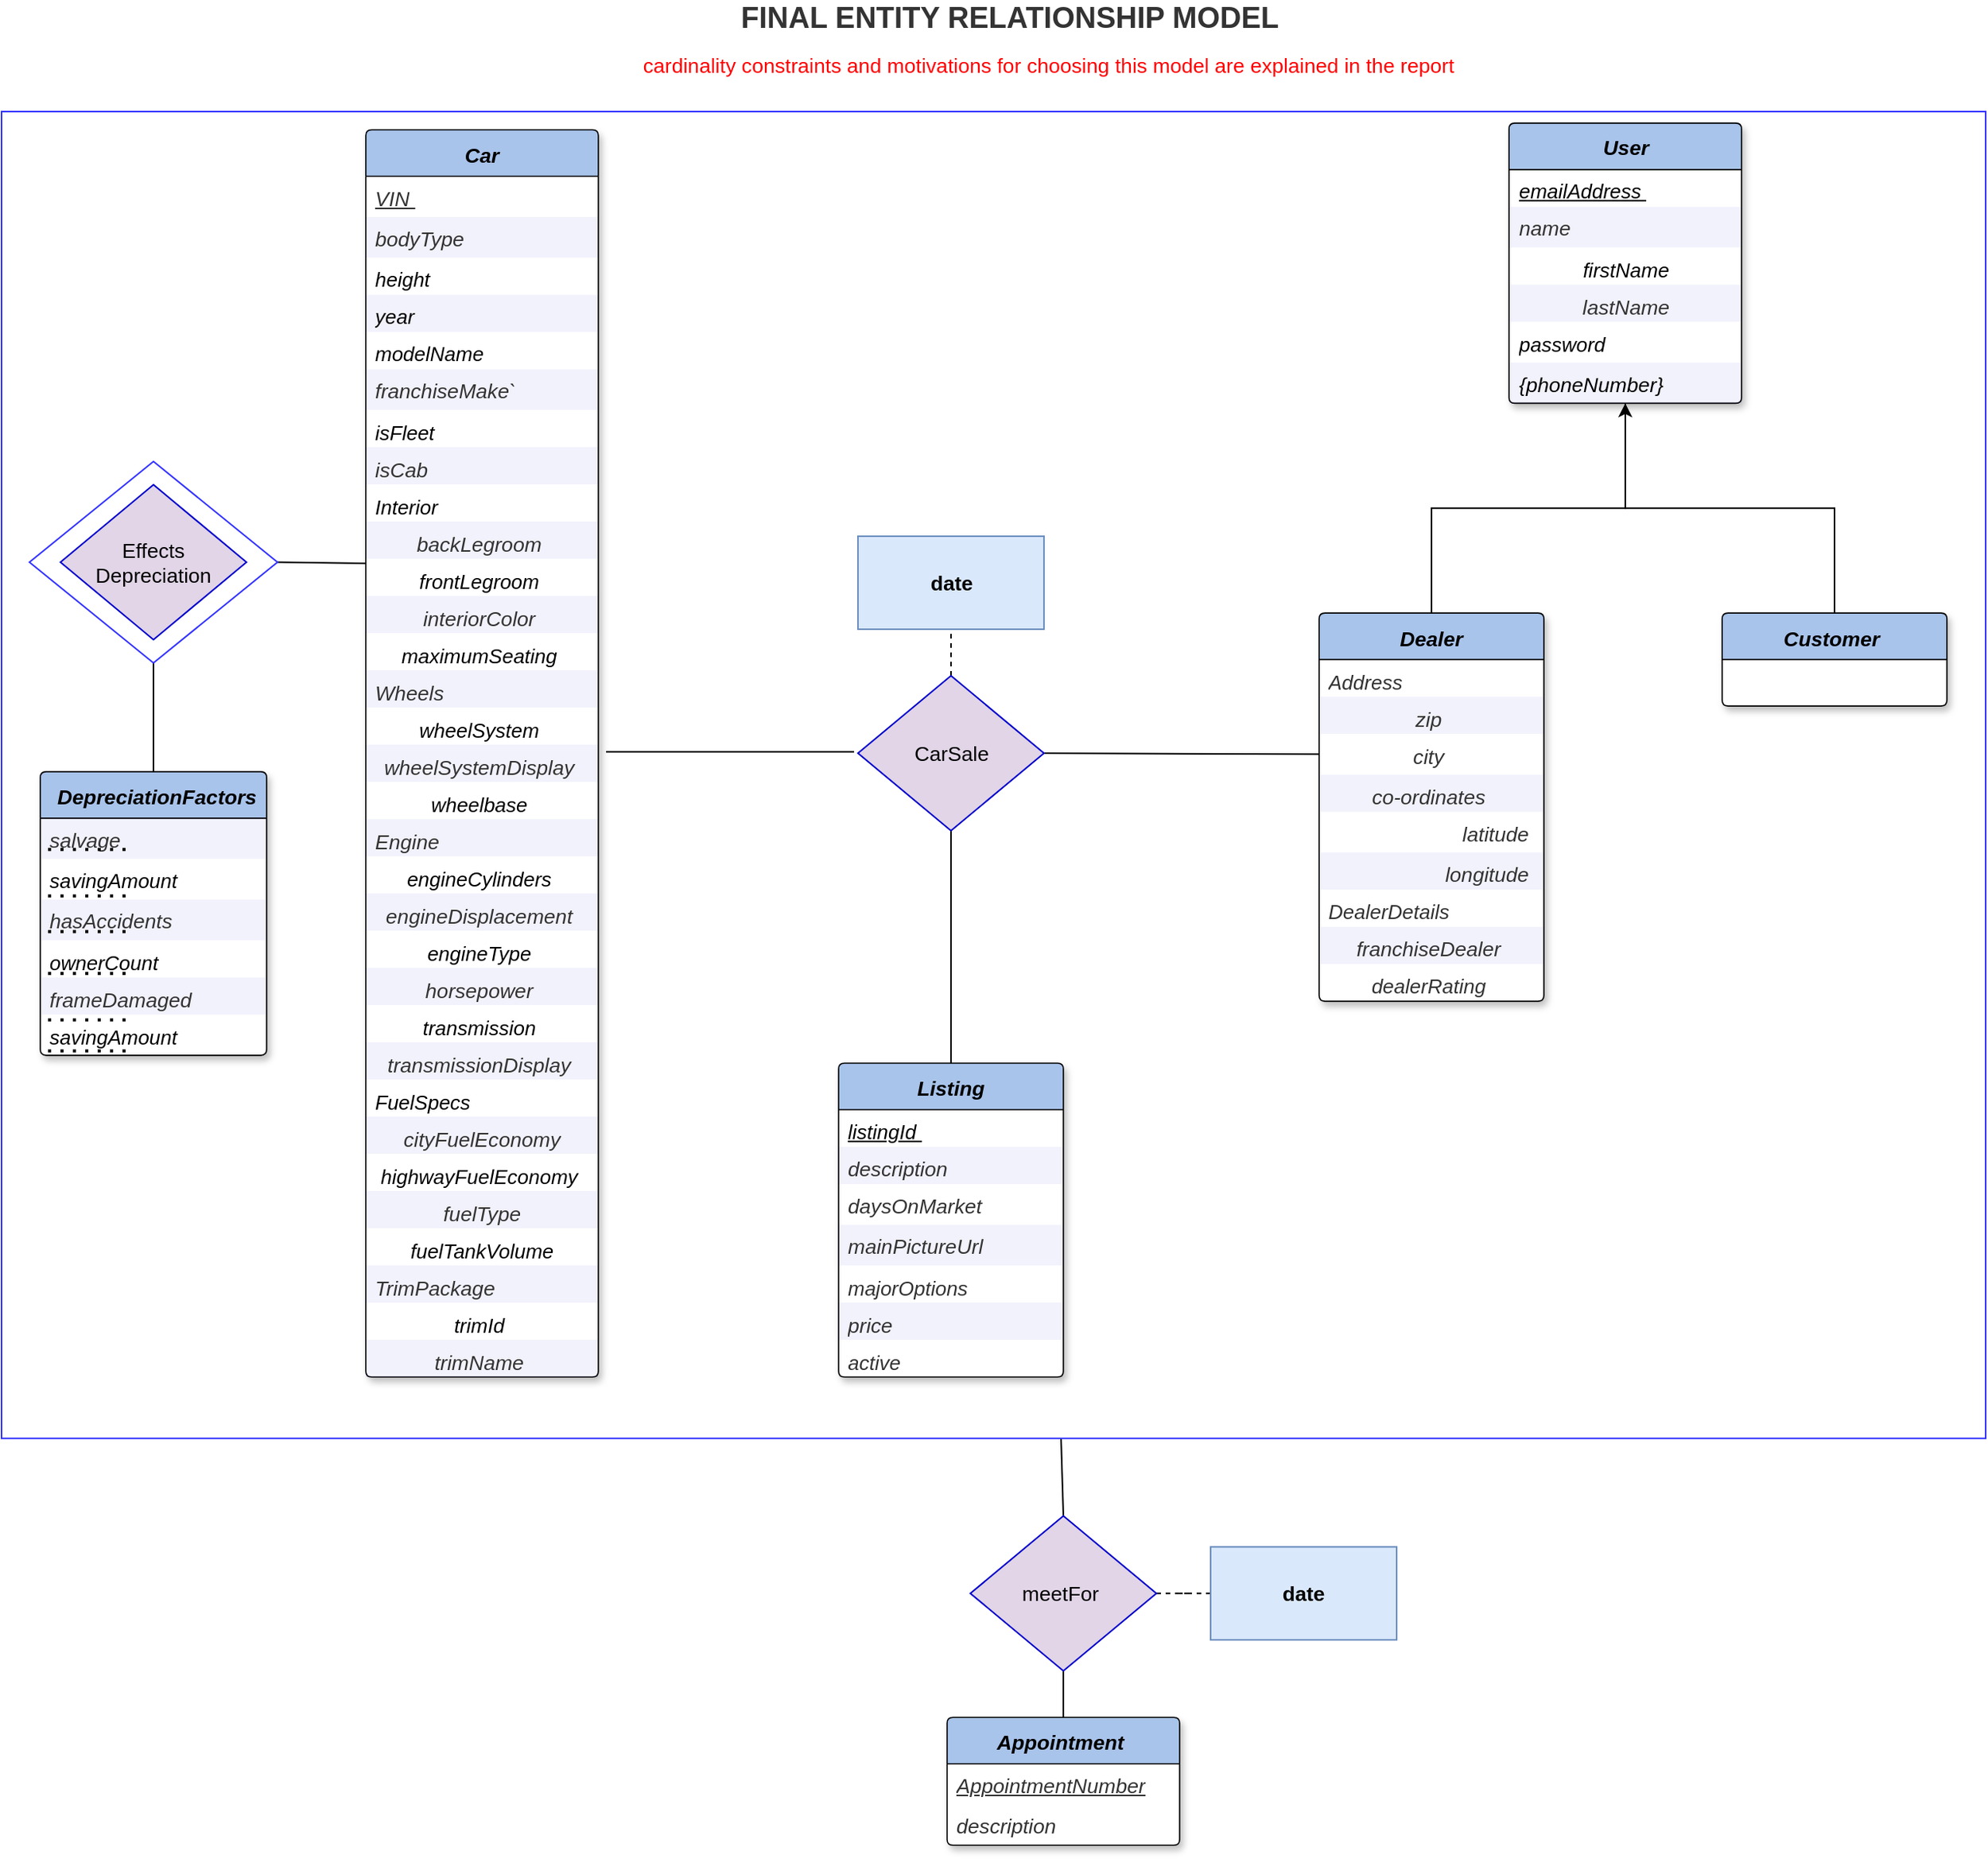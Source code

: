 <mxfile version="13.9.9" type="device"><diagram id="J18f07IW1SlPksoERAKm" name="Page-1"><mxGraphModel dx="1487" dy="696" grid="1" gridSize="10" guides="1" tooltips="1" connect="1" arrows="1" fold="1" page="1" pageScale="1" pageWidth="1100" pageHeight="850" background="none" math="0" shadow="0"><root><mxCell id="0"/><mxCell id="1" parent="0"/><mxCell id="ODhwr9QouAYAOO5UOwNa-1" value="&lt;b&gt;Car&lt;/b&gt;" style="html=1;overflow=block;blockSpacing=1;whiteSpace=wrap;swimlane;childLayout=stackLayout;horizontal=1;horizontalStack=0;resizeParent=1;resizeParentMax=0;resizeLast=0;collapsible=0;fontStyle=0;marginBottom=0;swimlaneFillColor=#ffffff;startSize=30;whiteSpace=wrap;fontSize=13.3;fontStyle=2;align=center;spacingLeft=8.4;spacingRight=8.4;spacingTop=2.4;whiteSpace=wrap;fontFamily=Helvetica;spacing=3.6;strokeOpacity=100;fillOpacity=100;rounded=1;absoluteArcSize=1;arcSize=7.5;strokeWidth=0.8;shadow=1;glass=0;fillColor=#A9C4EB;" parent="1" vertex="1"><mxGeometry x="585" y="251.75" width="150" height="804.75" as="geometry"/></mxCell><mxCell id="ODhwr9QouAYAOO5UOwNa-2" value="&lt;u&gt;VIN&amp;nbsp;&lt;/u&gt;" style="part=1;resizeHeight=0;strokeColor=none;align=left;verticalAlign=top;spacingLeft=4;spacingRight=4;overflow=hidden;rotatable=0;points=[[0,0.5],[1,0.5]];portConstraint=eastwest;html=1;whiteSpace=wrap;swimlaneFillColor=#ffffff;fontSize=13.3;fontColor=#333333;fontStyle=2;fillColor=none;strokeOpacity=100;fillOpacity=100;" parent="ODhwr9QouAYAOO5UOwNa-1" vertex="1"><mxGeometry y="30" width="150" height="26.25" as="geometry"/></mxCell><mxCell id="ODhwr9QouAYAOO5UOwNa-3" value="bodyType" style="part=1;resizeHeight=0;strokeColor=none;align=left;verticalAlign=top;spacingLeft=4;spacingRight=4;overflow=hidden;rotatable=0;points=[[0,0.5],[1,0.5]];portConstraint=eastwest;html=1;whiteSpace=wrap;swimlaneFillColor=#ffffff;fontSize=13.3;fontColor=#333333;fontStyle=2;opacity=5;fillColor=#0000CC;" parent="ODhwr9QouAYAOO5UOwNa-1" vertex="1"><mxGeometry y="56.25" width="150" height="26.25" as="geometry"/></mxCell><mxCell id="ODhwr9QouAYAOO5UOwNa-4" value="height&amp;nbsp;" style="part=1;resizeHeight=0;strokeColor=none;align=left;verticalAlign=top;spacingLeft=4;spacingRight=4;overflow=hidden;rotatable=0;points=[[0,0.5],[1,0.5]];portConstraint=eastwest;html=1;whiteSpace=wrap;swimlaneFillColor=#ffffff;fontSize=13;fontStyle=2;fillColor=none;strokeOpacity=100;fillOpacity=100;" parent="ODhwr9QouAYAOO5UOwNa-1" vertex="1"><mxGeometry y="82.5" width="150" height="24" as="geometry"/></mxCell><mxCell id="ODhwr9QouAYAOO5UOwNa-5" value="year&amp;nbsp;" style="part=1;resizeHeight=0;strokeColor=none;align=left;verticalAlign=top;spacingLeft=4;spacingRight=4;overflow=hidden;rotatable=0;points=[[0,0.5],[1,0.5]];portConstraint=eastwest;html=1;whiteSpace=wrap;swimlaneFillColor=#ffffff;fontSize=13;fontStyle=2;opacity=5;fillColor=#0000CC;" parent="ODhwr9QouAYAOO5UOwNa-1" vertex="1"><mxGeometry y="106.5" width="150" height="24" as="geometry"/></mxCell><mxCell id="ODhwr9QouAYAOO5UOwNa-6" value="modelName" style="part=1;resizeHeight=0;strokeColor=none;align=left;verticalAlign=top;spacingLeft=4;spacingRight=4;overflow=hidden;rotatable=0;points=[[0,0.5],[1,0.5]];portConstraint=eastwest;html=1;whiteSpace=wrap;swimlaneFillColor=#ffffff;fontSize=13;fontStyle=2;fillColor=none;strokeOpacity=100;fillOpacity=100;" parent="ODhwr9QouAYAOO5UOwNa-1" vertex="1"><mxGeometry y="130.5" width="150" height="24" as="geometry"/></mxCell><mxCell id="ODhwr9QouAYAOO5UOwNa-7" value="franchiseMake`" style="part=1;resizeHeight=0;strokeColor=none;align=left;verticalAlign=top;spacingLeft=4;spacingRight=4;overflow=hidden;rotatable=0;points=[[0,0.5],[1,0.5]];portConstraint=eastwest;html=1;whiteSpace=wrap;swimlaneFillColor=#ffffff;fontSize=13.3;fontColor=#333333;fontStyle=2;opacity=5;fillColor=#0000CC;" parent="ODhwr9QouAYAOO5UOwNa-1" vertex="1"><mxGeometry y="154.5" width="150" height="26.25" as="geometry"/></mxCell><mxCell id="ODhwr9QouAYAOO5UOwNa-8" value="isFleet&amp;nbsp;" style="part=1;resizeHeight=0;strokeColor=none;align=left;verticalAlign=top;spacingLeft=4;spacingRight=4;overflow=hidden;rotatable=0;points=[[0,0.5],[1,0.5]];portConstraint=eastwest;html=1;whiteSpace=wrap;swimlaneFillColor=#ffffff;fontSize=13;fontStyle=2;fillColor=none;strokeOpacity=100;fillOpacity=100;" parent="ODhwr9QouAYAOO5UOwNa-1" vertex="1"><mxGeometry y="180.75" width="150" height="24" as="geometry"/></mxCell><mxCell id="ODhwr9QouAYAOO5UOwNa-9" value="isCab&amp;nbsp;" style="part=1;resizeHeight=0;strokeColor=none;align=left;verticalAlign=top;spacingLeft=4;spacingRight=4;overflow=hidden;rotatable=0;points=[[0,0.5],[1,0.5]];portConstraint=eastwest;html=1;whiteSpace=wrap;swimlaneFillColor=#ffffff;fontSize=13.3;fontStyle=2;fillColor=#0000CC;opacity=5;fontColor=#333333;" parent="ODhwr9QouAYAOO5UOwNa-1" vertex="1"><mxGeometry y="204.75" width="150" height="24" as="geometry"/></mxCell><mxCell id="ODhwr9QouAYAOO5UOwNa-11" value="Interior&amp;nbsp;" style="part=1;resizeHeight=0;strokeColor=none;align=left;verticalAlign=top;spacingLeft=4;spacingRight=4;overflow=hidden;rotatable=0;points=[[0,0.5],[1,0.5]];portConstraint=eastwest;html=1;whiteSpace=wrap;swimlaneFillColor=#ffffff;fontSize=13;fontStyle=2;fillColor=none;strokeOpacity=100;fillOpacity=100;" parent="ODhwr9QouAYAOO5UOwNa-1" vertex="1"><mxGeometry y="228.75" width="150" height="24" as="geometry"/></mxCell><mxCell id="ODhwr9QouAYAOO5UOwNa-12" value="backLegroom&amp;nbsp;" style="part=1;resizeHeight=0;strokeColor=none;align=center;verticalAlign=top;spacingLeft=4;spacingRight=4;overflow=hidden;rotatable=0;points=[[0,0.5],[1,0.5]];portConstraint=eastwest;html=1;whiteSpace=wrap;swimlaneFillColor=#ffffff;fontSize=13.3;fontStyle=2;fillColor=#0000CC;opacity=5;fontColor=#333333;" parent="ODhwr9QouAYAOO5UOwNa-1" vertex="1"><mxGeometry y="252.75" width="150" height="24" as="geometry"/></mxCell><mxCell id="ODhwr9QouAYAOO5UOwNa-13" value="frontLegroom&amp;nbsp;" style="part=1;resizeHeight=0;strokeColor=none;align=center;verticalAlign=top;spacingLeft=4;spacingRight=4;overflow=hidden;rotatable=0;points=[[0,0.5],[1,0.5]];portConstraint=eastwest;html=1;whiteSpace=wrap;swimlaneFillColor=#ffffff;fontSize=13;fontStyle=2;fillColor=none;strokeOpacity=100;fillOpacity=100;" parent="ODhwr9QouAYAOO5UOwNa-1" vertex="1"><mxGeometry y="276.75" width="150" height="24" as="geometry"/></mxCell><mxCell id="ODhwr9QouAYAOO5UOwNa-14" value="interiorColor&amp;nbsp;" style="part=1;resizeHeight=0;strokeColor=none;align=center;verticalAlign=top;spacingLeft=4;spacingRight=4;overflow=hidden;rotatable=0;points=[[0,0.5],[1,0.5]];portConstraint=eastwest;html=1;whiteSpace=wrap;swimlaneFillColor=#ffffff;fontSize=13.3;fontStyle=2;fillColor=#0000CC;opacity=5;fontColor=#333333;" parent="ODhwr9QouAYAOO5UOwNa-1" vertex="1"><mxGeometry y="300.75" width="150" height="24" as="geometry"/></mxCell><mxCell id="ODhwr9QouAYAOO5UOwNa-15" value="maximumSeating&amp;nbsp;" style="part=1;resizeHeight=0;strokeColor=none;align=center;verticalAlign=top;spacingLeft=4;spacingRight=4;overflow=hidden;rotatable=0;points=[[0,0.5],[1,0.5]];portConstraint=eastwest;html=1;whiteSpace=wrap;swimlaneFillColor=#ffffff;fontSize=13;fontStyle=2;fillColor=none;strokeOpacity=100;fillOpacity=100;" parent="ODhwr9QouAYAOO5UOwNa-1" vertex="1"><mxGeometry y="324.75" width="150" height="24" as="geometry"/></mxCell><mxCell id="ODhwr9QouAYAOO5UOwNa-16" value="Wheels&amp;nbsp;" style="part=1;resizeHeight=0;strokeColor=none;align=left;verticalAlign=top;spacingLeft=4;spacingRight=4;overflow=hidden;rotatable=0;points=[[0,0.5],[1,0.5]];portConstraint=eastwest;html=1;whiteSpace=wrap;swimlaneFillColor=#ffffff;fontSize=13.3;fontStyle=2;fillColor=#0000CC;opacity=5;fontColor=#333333;" parent="ODhwr9QouAYAOO5UOwNa-1" vertex="1"><mxGeometry y="348.75" width="150" height="24" as="geometry"/></mxCell><mxCell id="ODhwr9QouAYAOO5UOwNa-17" value="wheelSystem&amp;nbsp;" style="part=1;resizeHeight=0;strokeColor=none;align=center;verticalAlign=top;spacingLeft=4;spacingRight=4;overflow=hidden;rotatable=0;points=[[0,0.5],[1,0.5]];portConstraint=eastwest;html=1;whiteSpace=wrap;swimlaneFillColor=#ffffff;fontSize=13;fontStyle=2;fillColor=none;strokeOpacity=100;fillOpacity=100;" parent="ODhwr9QouAYAOO5UOwNa-1" vertex="1"><mxGeometry y="372.75" width="150" height="24" as="geometry"/></mxCell><mxCell id="ODhwr9QouAYAOO5UOwNa-18" value="wheelSystemDisplay&amp;nbsp;" style="part=1;resizeHeight=0;strokeColor=none;align=center;verticalAlign=top;spacingLeft=4;spacingRight=4;overflow=hidden;rotatable=0;points=[[0,0.5],[1,0.5]];portConstraint=eastwest;html=1;whiteSpace=wrap;swimlaneFillColor=#ffffff;fontSize=13.3;fontStyle=2;fillColor=#0000CC;opacity=5;fontColor=#333333;" parent="ODhwr9QouAYAOO5UOwNa-1" vertex="1"><mxGeometry y="396.75" width="150" height="24" as="geometry"/></mxCell><mxCell id="ODhwr9QouAYAOO5UOwNa-19" value="wheelbase&amp;nbsp;" style="part=1;resizeHeight=0;strokeColor=none;align=center;verticalAlign=top;spacingLeft=4;spacingRight=4;overflow=hidden;rotatable=0;points=[[0,0.5],[1,0.5]];portConstraint=eastwest;html=1;whiteSpace=wrap;swimlaneFillColor=#ffffff;fontSize=13;fontStyle=2;fillColor=none;strokeOpacity=100;fillOpacity=100;" parent="ODhwr9QouAYAOO5UOwNa-1" vertex="1"><mxGeometry y="420.75" width="150" height="24" as="geometry"/></mxCell><mxCell id="ODhwr9QouAYAOO5UOwNa-20" value="Engine&amp;nbsp;" style="part=1;resizeHeight=0;strokeColor=none;align=left;verticalAlign=top;spacingLeft=4;spacingRight=4;overflow=hidden;rotatable=0;points=[[0,0.5],[1,0.5]];portConstraint=eastwest;html=1;whiteSpace=wrap;swimlaneFillColor=#ffffff;fontSize=13.3;fontStyle=2;fillColor=#0000CC;opacity=5;fontColor=#333333;" parent="ODhwr9QouAYAOO5UOwNa-1" vertex="1"><mxGeometry y="444.75" width="150" height="24" as="geometry"/></mxCell><mxCell id="ODhwr9QouAYAOO5UOwNa-21" value="engineCylinders&amp;nbsp;" style="part=1;resizeHeight=0;strokeColor=none;align=center;verticalAlign=top;spacingLeft=4;spacingRight=4;overflow=hidden;rotatable=0;points=[[0,0.5],[1,0.5]];portConstraint=eastwest;html=1;whiteSpace=wrap;swimlaneFillColor=#ffffff;fontSize=13;fontStyle=2;fillColor=none;strokeOpacity=100;fillOpacity=100;" parent="ODhwr9QouAYAOO5UOwNa-1" vertex="1"><mxGeometry y="468.75" width="150" height="24" as="geometry"/></mxCell><mxCell id="ODhwr9QouAYAOO5UOwNa-22" value="engineDisplacement&amp;nbsp;" style="part=1;resizeHeight=0;strokeColor=none;align=center;verticalAlign=top;spacingLeft=4;spacingRight=4;overflow=hidden;rotatable=0;points=[[0,0.5],[1,0.5]];portConstraint=eastwest;html=1;whiteSpace=wrap;swimlaneFillColor=#ffffff;fontSize=13.3;fontStyle=2;fillColor=#0000CC;opacity=5;fontColor=#333333;" parent="ODhwr9QouAYAOO5UOwNa-1" vertex="1"><mxGeometry y="492.75" width="150" height="24" as="geometry"/></mxCell><mxCell id="ODhwr9QouAYAOO5UOwNa-23" value="engineType&amp;nbsp;" style="part=1;resizeHeight=0;strokeColor=none;align=center;verticalAlign=top;spacingLeft=4;spacingRight=4;overflow=hidden;rotatable=0;points=[[0,0.5],[1,0.5]];portConstraint=eastwest;html=1;whiteSpace=wrap;swimlaneFillColor=#ffffff;fontSize=13;fontStyle=2;fillColor=none;strokeOpacity=100;fillOpacity=100;" parent="ODhwr9QouAYAOO5UOwNa-1" vertex="1"><mxGeometry y="516.75" width="150" height="24" as="geometry"/></mxCell><mxCell id="ODhwr9QouAYAOO5UOwNa-24" value="horsepower&amp;nbsp;" style="part=1;resizeHeight=0;strokeColor=none;align=center;verticalAlign=top;spacingLeft=4;spacingRight=4;overflow=hidden;rotatable=0;points=[[0,0.5],[1,0.5]];portConstraint=eastwest;html=1;whiteSpace=wrap;swimlaneFillColor=#ffffff;fontSize=13.3;fontStyle=2;fillColor=#0000CC;opacity=5;fontColor=#333333;" parent="ODhwr9QouAYAOO5UOwNa-1" vertex="1"><mxGeometry y="540.75" width="150" height="24" as="geometry"/></mxCell><mxCell id="ODhwr9QouAYAOO5UOwNa-25" value="transmission&amp;nbsp;" style="part=1;resizeHeight=0;strokeColor=none;align=center;verticalAlign=top;spacingLeft=4;spacingRight=4;overflow=hidden;rotatable=0;points=[[0,0.5],[1,0.5]];portConstraint=eastwest;html=1;whiteSpace=wrap;swimlaneFillColor=#ffffff;fontSize=13;fontStyle=2;fillColor=none;strokeOpacity=100;fillOpacity=100;" parent="ODhwr9QouAYAOO5UOwNa-1" vertex="1"><mxGeometry y="564.75" width="150" height="24" as="geometry"/></mxCell><mxCell id="ODhwr9QouAYAOO5UOwNa-26" value="transmissionDisplay&amp;nbsp;" style="part=1;resizeHeight=0;strokeColor=none;align=center;verticalAlign=top;spacingLeft=4;spacingRight=4;overflow=hidden;rotatable=0;points=[[0,0.5],[1,0.5]];portConstraint=eastwest;html=1;whiteSpace=wrap;swimlaneFillColor=#ffffff;fontSize=13.3;fontStyle=2;fillColor=#0000CC;opacity=5;fontColor=#333333;" parent="ODhwr9QouAYAOO5UOwNa-1" vertex="1"><mxGeometry y="588.75" width="150" height="24" as="geometry"/></mxCell><mxCell id="ODhwr9QouAYAOO5UOwNa-27" value="FuelSpecs&amp;nbsp;" style="part=1;resizeHeight=0;strokeColor=none;align=left;verticalAlign=top;spacingLeft=4;spacingRight=4;overflow=hidden;rotatable=0;points=[[0,0.5],[1,0.5]];portConstraint=eastwest;html=1;whiteSpace=wrap;swimlaneFillColor=#ffffff;fontSize=13;fontStyle=2;fillColor=none;strokeOpacity=100;fillOpacity=100;" parent="ODhwr9QouAYAOO5UOwNa-1" vertex="1"><mxGeometry y="612.75" width="150" height="24" as="geometry"/></mxCell><mxCell id="ODhwr9QouAYAOO5UOwNa-28" value="cityFuelEconomy" style="part=1;resizeHeight=0;strokeColor=none;align=center;verticalAlign=top;spacingLeft=4;spacingRight=4;overflow=hidden;rotatable=0;points=[[0,0.5],[1,0.5]];portConstraint=eastwest;html=1;whiteSpace=wrap;swimlaneFillColor=#ffffff;fontSize=13.3;fontStyle=2;fillColor=#0000CC;opacity=5;fontColor=#333333;" parent="ODhwr9QouAYAOO5UOwNa-1" vertex="1"><mxGeometry y="636.75" width="150" height="24" as="geometry"/></mxCell><mxCell id="ODhwr9QouAYAOO5UOwNa-29" value="highwayFuelEconomy&amp;nbsp;" style="part=1;resizeHeight=0;strokeColor=none;align=center;verticalAlign=top;spacingLeft=4;spacingRight=4;overflow=hidden;rotatable=0;points=[[0,0.5],[1,0.5]];portConstraint=eastwest;html=1;whiteSpace=wrap;swimlaneFillColor=#ffffff;fontSize=13;fontStyle=2;fillColor=none;strokeOpacity=100;fillOpacity=100;" parent="ODhwr9QouAYAOO5UOwNa-1" vertex="1"><mxGeometry y="660.75" width="150" height="24" as="geometry"/></mxCell><mxCell id="ODhwr9QouAYAOO5UOwNa-30" value="fuelType" style="part=1;resizeHeight=0;strokeColor=none;align=center;verticalAlign=top;spacingLeft=4;spacingRight=4;overflow=hidden;rotatable=0;points=[[0,0.5],[1,0.5]];portConstraint=eastwest;html=1;whiteSpace=wrap;swimlaneFillColor=#ffffff;fontSize=13.3;fontStyle=2;fillColor=#0000CC;opacity=5;fontColor=#333333;" parent="ODhwr9QouAYAOO5UOwNa-1" vertex="1"><mxGeometry y="684.75" width="150" height="24" as="geometry"/></mxCell><mxCell id="ODhwr9QouAYAOO5UOwNa-31" value="fuelTankVolume" style="part=1;resizeHeight=0;strokeColor=none;align=center;verticalAlign=top;spacingLeft=4;spacingRight=4;overflow=hidden;rotatable=0;points=[[0,0.5],[1,0.5]];portConstraint=eastwest;html=1;whiteSpace=wrap;swimlaneFillColor=#ffffff;fontSize=13;fontStyle=2;fillColor=none;strokeOpacity=100;fillOpacity=100;" parent="ODhwr9QouAYAOO5UOwNa-1" vertex="1"><mxGeometry y="708.75" width="150" height="24" as="geometry"/></mxCell><mxCell id="ODhwr9QouAYAOO5UOwNa-32" value="TrimPackage&amp;nbsp;" style="part=1;resizeHeight=0;strokeColor=none;align=left;verticalAlign=top;spacingLeft=4;spacingRight=4;overflow=hidden;rotatable=0;points=[[0,0.5],[1,0.5]];portConstraint=eastwest;html=1;whiteSpace=wrap;swimlaneFillColor=#ffffff;fontSize=13.3;fontStyle=2;fillColor=#0000CC;opacity=5;fontColor=#333333;" parent="ODhwr9QouAYAOO5UOwNa-1" vertex="1"><mxGeometry y="732.75" width="150" height="24" as="geometry"/></mxCell><mxCell id="ODhwr9QouAYAOO5UOwNa-33" value="trimId&amp;nbsp;" style="part=1;resizeHeight=0;strokeColor=none;align=center;verticalAlign=top;spacingLeft=4;spacingRight=4;overflow=hidden;rotatable=0;points=[[0,0.5],[1,0.5]];portConstraint=eastwest;html=1;whiteSpace=wrap;swimlaneFillColor=#ffffff;fontSize=13;fontStyle=2;fillColor=none;strokeOpacity=100;fillOpacity=100;" parent="ODhwr9QouAYAOO5UOwNa-1" vertex="1"><mxGeometry y="756.75" width="150" height="24" as="geometry"/></mxCell><mxCell id="ODhwr9QouAYAOO5UOwNa-34" value="trimName&amp;nbsp;" style="part=1;resizeHeight=0;strokeColor=none;align=center;verticalAlign=top;spacingLeft=4;spacingRight=4;overflow=hidden;rotatable=0;points=[[0,0.5],[1,0.5]];portConstraint=eastwest;html=1;whiteSpace=wrap;swimlaneFillColor=#ffffff;fontSize=13.3;fontStyle=2;fillColor=#0000CC;opacity=5;fontColor=#333333;" parent="ODhwr9QouAYAOO5UOwNa-1" vertex="1"><mxGeometry y="780.75" width="150" height="24" as="geometry"/></mxCell><mxCell id="ODhwr9QouAYAOO5UOwNa-53" style="edgeStyle=none;rounded=0;orthogonalLoop=1;jettySize=auto;html=1;fontSize=13.3;fontColor=#333333;endArrow=none;endFill=0;" parent="1" edge="1"><mxGeometry relative="1" as="geometry"><mxPoint x="900" y="653.12" as="sourcePoint"/><mxPoint x="740" y="653.12" as="targetPoint"/></mxGeometry></mxCell><mxCell id="ODhwr9QouAYAOO5UOwNa-57" style="edgeStyle=none;rounded=0;orthogonalLoop=1;jettySize=auto;html=1;entryX=0;entryY=0.123;entryDx=0;entryDy=0;entryPerimeter=0;fontSize=13.3;fontColor=#333333;exitX=1;exitY=0.5;exitDx=0;exitDy=0;endArrow=none;endFill=0;" parent="1" source="ODhwr9QouAYAOO5UOwNa-237" target="ODhwr9QouAYAOO5UOwNa-13" edge="1"><mxGeometry relative="1" as="geometry"><mxPoint x="515.0" y="630.75" as="sourcePoint"/></mxGeometry></mxCell><mxCell id="ODhwr9QouAYAOO5UOwNa-58" style="edgeStyle=none;rounded=0;orthogonalLoop=1;jettySize=auto;html=1;fontSize=13.3;fontColor=#333333;entryX=0.5;entryY=0;entryDx=0;entryDy=0;exitX=0.5;exitY=1;exitDx=0;exitDy=0;endArrow=none;endFill=0;" parent="1" source="ODhwr9QouAYAOO5UOwNa-237" target="ODhwr9QouAYAOO5UOwNa-59" edge="1"><mxGeometry relative="1" as="geometry"><mxPoint x="436" y="670.75" as="targetPoint"/><mxPoint x="448" y="596.12" as="sourcePoint"/></mxGeometry></mxCell><mxCell id="ODhwr9QouAYAOO5UOwNa-55" value="Effects&lt;br&gt;Depreciation" style="rhombus;whiteSpace=wrap;html=1;fontSize=13.3;fillColor=#e1d5e7;align=center;rounded=0;sketch=0;shadow=0;strokeColor=#0000CC;" parent="1" vertex="1"><mxGeometry x="388" y="480.75" width="120" height="100" as="geometry"/></mxCell><mxCell id="ODhwr9QouAYAOO5UOwNa-59" value="&lt;b&gt;DepreciationFactors&lt;/b&gt;" style="html=1;overflow=block;blockSpacing=1;whiteSpace=wrap;swimlane;childLayout=stackLayout;horizontal=1;horizontalStack=0;resizeParent=1;resizeParentMax=0;resizeLast=0;collapsible=0;fontStyle=0;marginBottom=0;swimlaneFillColor=#ffffff;startSize=30;whiteSpace=wrap;fontSize=13.3;fontColor=#000000;fontStyle=2;align=center;spacingLeft=8.4;spacingRight=8.4;spacingTop=2.4;whiteSpace=wrap;fontFamily=Helvetica;spacing=3.6;strokeColor=#000000;strokeOpacity=100;fillOpacity=100;rounded=1;absoluteArcSize=1;arcSize=7.5;strokeWidth=0.8;fillColor=#A9C4EB;shadow=1;glass=0;" parent="1" vertex="1"><mxGeometry x="375" y="665.92" width="146" height="183" as="geometry"/></mxCell><mxCell id="ODhwr9QouAYAOO5UOwNa-61" value="salvage" style="part=1;resizeHeight=0;strokeColor=none;align=left;verticalAlign=top;spacingLeft=4;spacingRight=4;overflow=hidden;rotatable=0;points=[[0,0.5],[1,0.5]];portConstraint=eastwest;html=1;whiteSpace=wrap;swimlaneFillColor=#ffffff;fontSize=13.3;fontColor=#333333;fontStyle=2;fillColor=#0000CC;strokeOpacity=100;fillOpacity=100;opacity=5;" parent="ODhwr9QouAYAOO5UOwNa-59" vertex="1"><mxGeometry y="30" width="146" height="26.25" as="geometry"/></mxCell><mxCell id="ODhwr9QouAYAOO5UOwNa-229" value="" style="endArrow=none;dashed=1;html=1;dashPattern=1 3;strokeWidth=2;fontSize=13.3;fontColor=#333333;" parent="ODhwr9QouAYAOO5UOwNa-59" edge="1"><mxGeometry width="50" height="50" relative="1" as="geometry"><mxPoint x="5" y="50.2" as="sourcePoint"/><mxPoint x="60" y="50.2" as="targetPoint"/></mxGeometry></mxCell><mxCell id="ODhwr9QouAYAOO5UOwNa-62" value="savingAmount&amp;nbsp;" style="part=1;resizeHeight=0;strokeColor=none;align=left;verticalAlign=top;spacingLeft=4;spacingRight=4;overflow=hidden;rotatable=0;points=[[0,0.5],[1,0.5]];portConstraint=eastwest;html=1;whiteSpace=wrap;swimlaneFillColor=#ffffff;fontSize=13;fontColor=#000000;fontStyle=2;fillColor=none;" parent="ODhwr9QouAYAOO5UOwNa-59" vertex="1"><mxGeometry y="56.25" width="146" height="26.25" as="geometry"/></mxCell><mxCell id="ODhwr9QouAYAOO5UOwNa-230" value="" style="endArrow=none;dashed=1;html=1;dashPattern=1 3;strokeWidth=2;fontSize=13.3;fontColor=#333333;" parent="ODhwr9QouAYAOO5UOwNa-59" edge="1"><mxGeometry width="50" height="50" relative="1" as="geometry"><mxPoint x="5" y="80.2" as="sourcePoint"/><mxPoint x="60" y="80.2" as="targetPoint"/><Array as="points"><mxPoint x="35" y="80.2"/></Array></mxGeometry></mxCell><mxCell id="ODhwr9QouAYAOO5UOwNa-63" value="hasAccidents" style="part=1;resizeHeight=0;strokeColor=none;align=left;verticalAlign=top;spacingLeft=4;spacingRight=4;overflow=hidden;rotatable=0;points=[[0,0.5],[1,0.5]];portConstraint=eastwest;html=1;whiteSpace=wrap;swimlaneFillColor=#ffffff;fontSize=13.3;fontColor=#333333;fontStyle=2;fillColor=#0000CC;strokeOpacity=100;fillOpacity=100;opacity=5;" parent="ODhwr9QouAYAOO5UOwNa-59" vertex="1"><mxGeometry y="82.5" width="146" height="26.25" as="geometry"/></mxCell><mxCell id="ODhwr9QouAYAOO5UOwNa-231" value="" style="endArrow=none;dashed=1;html=1;dashPattern=1 3;strokeWidth=2;fontSize=13.3;fontColor=#333333;" parent="ODhwr9QouAYAOO5UOwNa-59" edge="1"><mxGeometry width="50" height="50" relative="1" as="geometry"><mxPoint x="5" y="103.26" as="sourcePoint"/><mxPoint x="60" y="103.26" as="targetPoint"/><Array as="points"><mxPoint x="35" y="103.26"/></Array></mxGeometry></mxCell><mxCell id="ODhwr9QouAYAOO5UOwNa-64" value="ownerCount&amp;nbsp;" style="part=1;resizeHeight=0;strokeColor=none;align=left;verticalAlign=top;spacingLeft=4;spacingRight=4;overflow=hidden;rotatable=0;points=[[0,0.5],[1,0.5]];portConstraint=eastwest;html=1;whiteSpace=wrap;swimlaneFillColor=#ffffff;fontSize=13;fontStyle=2;fillColor=none;" parent="ODhwr9QouAYAOO5UOwNa-59" vertex="1"><mxGeometry y="108.75" width="146" height="24" as="geometry"/></mxCell><mxCell id="ODhwr9QouAYAOO5UOwNa-232" value="" style="endArrow=none;dashed=1;html=1;dashPattern=1 3;strokeWidth=2;fontSize=13.3;fontColor=#333333;" parent="ODhwr9QouAYAOO5UOwNa-59" edge="1"><mxGeometry width="50" height="50" relative="1" as="geometry"><mxPoint x="5" y="130.2" as="sourcePoint"/><mxPoint x="60" y="130.2" as="targetPoint"/><Array as="points"><mxPoint x="35" y="130.2"/></Array></mxGeometry></mxCell><mxCell id="ODhwr9QouAYAOO5UOwNa-65" value="frameDamaged" style="part=1;resizeHeight=0;strokeColor=none;align=left;verticalAlign=top;spacingLeft=4;spacingRight=4;overflow=hidden;rotatable=0;points=[[0,0.5],[1,0.5]];portConstraint=eastwest;html=1;whiteSpace=wrap;swimlaneFillColor=#ffffff;fontSize=13.3;fontStyle=2;fillColor=#0000CC;strokeOpacity=100;fillOpacity=100;fontColor=#333333;opacity=5;" parent="ODhwr9QouAYAOO5UOwNa-59" vertex="1"><mxGeometry y="132.75" width="146" height="24" as="geometry"/></mxCell><mxCell id="ODhwr9QouAYAOO5UOwNa-234" value="" style="endArrow=none;dashed=1;html=1;dashPattern=1 3;strokeWidth=2;fontSize=13.3;fontColor=#333333;" parent="ODhwr9QouAYAOO5UOwNa-59" edge="1"><mxGeometry width="50" height="50" relative="1" as="geometry"><mxPoint x="5" y="160.2" as="sourcePoint"/><mxPoint x="60" y="160.2" as="targetPoint"/><Array as="points"><mxPoint x="35" y="160.2"/></Array></mxGeometry></mxCell><mxCell id="ODhwr9QouAYAOO5UOwNa-235" value="" style="endArrow=none;dashed=1;html=1;dashPattern=1 3;strokeWidth=2;fontSize=13.3;fontColor=#333333;" parent="ODhwr9QouAYAOO5UOwNa-59" edge="1"><mxGeometry width="50" height="50" relative="1" as="geometry"><mxPoint x="5" y="180.2" as="sourcePoint"/><mxPoint x="60" y="180.2" as="targetPoint"/><Array as="points"><mxPoint x="35" y="180.2"/></Array></mxGeometry></mxCell><mxCell id="ODhwr9QouAYAOO5UOwNa-228" value="savingAmount&amp;nbsp;" style="part=1;resizeHeight=0;strokeColor=none;align=left;verticalAlign=top;spacingLeft=4;spacingRight=4;overflow=hidden;rotatable=0;points=[[0,0.5],[1,0.5]];portConstraint=eastwest;html=1;whiteSpace=wrap;swimlaneFillColor=#ffffff;fontSize=13;fontColor=#000000;fontStyle=2;fillColor=none;" parent="ODhwr9QouAYAOO5UOwNa-59" vertex="1"><mxGeometry y="156.75" width="146" height="26.25" as="geometry"/></mxCell><mxCell id="ODhwr9QouAYAOO5UOwNa-86" style="edgeStyle=none;rounded=0;orthogonalLoop=1;jettySize=auto;html=1;exitX=0.5;exitY=1;exitDx=0;exitDy=0;entryX=0.5;entryY=0;entryDx=0;entryDy=0;fontSize=13.3;fontColor=#333333;endArrow=none;endFill=0;" parent="1" source="ODhwr9QouAYAOO5UOwNa-67" target="ODhwr9QouAYAOO5UOwNa-69" edge="1"><mxGeometry relative="1" as="geometry"/></mxCell><mxCell id="ODhwr9QouAYAOO5UOwNa-87" style="edgeStyle=none;rounded=0;orthogonalLoop=1;jettySize=auto;html=1;exitX=1;exitY=0.5;exitDx=0;exitDy=0;entryX=0;entryY=0.5;entryDx=0;entryDy=0;fontSize=13.3;fontColor=#333333;endArrow=none;endFill=0;" parent="1" source="ODhwr9QouAYAOO5UOwNa-67" target="ODhwr9QouAYAOO5UOwNa-99" edge="1"><mxGeometry relative="1" as="geometry"><mxPoint x="1305" y="526.442" as="targetPoint"/></mxGeometry></mxCell><mxCell id="ODhwr9QouAYAOO5UOwNa-89" style="rounded=0;orthogonalLoop=1;jettySize=auto;html=1;exitX=0.5;exitY=0;exitDx=0;exitDy=0;entryX=0.5;entryY=1;entryDx=0;entryDy=0;fontSize=13.3;fontColor=#333333;endArrow=none;endFill=0;dashed=1;" parent="1" source="ODhwr9QouAYAOO5UOwNa-67" target="ODhwr9QouAYAOO5UOwNa-88" edge="1"><mxGeometry relative="1" as="geometry"/></mxCell><mxCell id="ODhwr9QouAYAOO5UOwNa-67" value="CarSale" style="rhombus;whiteSpace=wrap;html=1;fontSize=13.3;fillColor=#e1d5e7;align=center;rounded=0;sketch=0;shadow=0;strokeColor=#0000CC;" parent="1" vertex="1"><mxGeometry x="902.5" y="604" width="120" height="100" as="geometry"/></mxCell><mxCell id="ODhwr9QouAYAOO5UOwNa-69" value="&lt;b&gt;Listing&lt;/b&gt;" style="html=1;overflow=block;blockSpacing=1;whiteSpace=wrap;swimlane;childLayout=stackLayout;horizontal=1;horizontalStack=0;resizeParent=1;resizeParentMax=0;resizeLast=0;collapsible=0;fontStyle=0;marginBottom=0;swimlaneFillColor=#ffffff;startSize=30;whiteSpace=wrap;fontSize=13.3;fontColor=#000000;fontStyle=2;align=center;spacingLeft=8.4;spacingRight=8.4;spacingTop=2.4;whiteSpace=wrap;fontFamily=Helvetica;spacing=3.6;strokeColor=#000000;strokeOpacity=100;fillOpacity=100;rounded=1;absoluteArcSize=1;arcSize=7.5;strokeWidth=0.8;fillColor=#A9C4EB;shadow=1;glass=0;" parent="1" vertex="1"><mxGeometry x="890" y="854" width="145" height="202.5" as="geometry"/></mxCell><mxCell id="ODhwr9QouAYAOO5UOwNa-70" value="&lt;u&gt;listingId&amp;nbsp;&lt;/u&gt;" style="part=1;resizeHeight=0;strokeColor=none;align=left;verticalAlign=top;spacingLeft=4;spacingRight=4;overflow=hidden;rotatable=0;points=[[0,0.5],[1,0.5]];portConstraint=eastwest;html=1;whiteSpace=wrap;swimlaneFillColor=#ffffff;fontSize=13;fontStyle=2;fillColor=none;strokeOpacity=100;fillOpacity=100;" parent="ODhwr9QouAYAOO5UOwNa-69" vertex="1"><mxGeometry y="30" width="145" height="24" as="geometry"/></mxCell><mxCell id="ODhwr9QouAYAOO5UOwNa-71" value="description&amp;nbsp;" style="part=1;resizeHeight=0;strokeColor=none;align=left;verticalAlign=top;spacingLeft=4;spacingRight=4;overflow=hidden;rotatable=0;points=[[0,0.5],[1,0.5]];portConstraint=eastwest;html=1;whiteSpace=wrap;swimlaneFillColor=#ffffff;fontSize=13.3;fontStyle=2;fillColor=#0000CC;opacity=5;fontColor=#333333;" parent="ODhwr9QouAYAOO5UOwNa-69" vertex="1"><mxGeometry y="54" width="145" height="24" as="geometry"/></mxCell><mxCell id="ODhwr9QouAYAOO5UOwNa-72" value="daysOnMarket&amp;nbsp;" style="part=1;resizeHeight=0;strokeColor=none;align=left;verticalAlign=top;spacingLeft=4;spacingRight=4;overflow=hidden;rotatable=0;points=[[0,0.5],[1,0.5]];portConstraint=eastwest;html=1;whiteSpace=wrap;swimlaneFillColor=#ffffff;fontSize=13.3;fontColor=#333333;fontStyle=2;fillColor=none;strokeOpacity=100;fillOpacity=100;" parent="ODhwr9QouAYAOO5UOwNa-69" vertex="1"><mxGeometry y="78" width="145" height="26.25" as="geometry"/></mxCell><mxCell id="ODhwr9QouAYAOO5UOwNa-73" value="mainPictureUrl&amp;nbsp;" style="part=1;resizeHeight=0;strokeColor=none;align=left;verticalAlign=top;spacingLeft=4;spacingRight=4;overflow=hidden;rotatable=0;points=[[0,0.5],[1,0.5]];portConstraint=eastwest;html=1;whiteSpace=wrap;swimlaneFillColor=#ffffff;fontSize=13.3;fontColor=#333333;fontStyle=2;fillColor=#0000CC;opacity=5;" parent="ODhwr9QouAYAOO5UOwNa-69" vertex="1"><mxGeometry y="104.25" width="145" height="26.25" as="geometry"/></mxCell><mxCell id="ODhwr9QouAYAOO5UOwNa-74" value="&lt;span style=&quot;color: rgb(51 , 51 , 51)&quot;&gt;majorOptions&lt;/span&gt;" style="part=1;resizeHeight=0;strokeColor=none;align=left;verticalAlign=top;spacingLeft=4;spacingRight=4;overflow=hidden;rotatable=0;points=[[0,0.5],[1,0.5]];portConstraint=eastwest;html=1;whiteSpace=wrap;swimlaneFillColor=#ffffff;fontSize=13;fontStyle=2;fillColor=none;strokeOpacity=100;fillOpacity=100;" parent="ODhwr9QouAYAOO5UOwNa-69" vertex="1"><mxGeometry y="130.5" width="145" height="24" as="geometry"/></mxCell><mxCell id="ODhwr9QouAYAOO5UOwNa-75" value="price&amp;nbsp;" style="part=1;resizeHeight=0;strokeColor=none;align=left;verticalAlign=top;spacingLeft=4;spacingRight=4;overflow=hidden;rotatable=0;points=[[0,0.5],[1,0.5]];portConstraint=eastwest;html=1;whiteSpace=wrap;swimlaneFillColor=#ffffff;fontSize=13.3;fontStyle=2;fillColor=#0000CC;opacity=5;fontColor=#333333;" parent="ODhwr9QouAYAOO5UOwNa-69" vertex="1"><mxGeometry y="154.5" width="145" height="24" as="geometry"/></mxCell><mxCell id="ODhwr9QouAYAOO5UOwNa-90" value="&lt;span style=&quot;color: rgb(51 , 51 , 51)&quot;&gt;active&amp;nbsp;&lt;/span&gt;" style="part=1;resizeHeight=0;strokeColor=none;align=left;verticalAlign=top;spacingLeft=4;spacingRight=4;overflow=hidden;rotatable=0;points=[[0,0.5],[1,0.5]];portConstraint=eastwest;html=1;whiteSpace=wrap;swimlaneFillColor=#ffffff;fontSize=13;fontStyle=2;fillColor=none;strokeOpacity=100;fillOpacity=100;" parent="ODhwr9QouAYAOO5UOwNa-69" vertex="1"><mxGeometry y="178.5" width="145" height="24" as="geometry"/></mxCell><mxCell id="ODhwr9QouAYAOO5UOwNa-88" value="&lt;b&gt;date&lt;/b&gt;" style="rounded=0;whiteSpace=wrap;html=1;shadow=0;sketch=0;fontSize=13.3;strokeColor=#6c8ebf;align=center;fillColor=#dae8fc;" parent="1" vertex="1"><mxGeometry x="902.5" y="514" width="120" height="60" as="geometry"/></mxCell><mxCell id="ODhwr9QouAYAOO5UOwNa-140" value="&lt;b&gt;Dealer&lt;/b&gt;" style="html=1;overflow=block;blockSpacing=1;whiteSpace=wrap;swimlane;childLayout=stackLayout;horizontal=1;horizontalStack=0;resizeParent=1;resizeParentMax=0;resizeLast=0;collapsible=0;fontStyle=0;marginBottom=0;swimlaneFillColor=#ffffff;startSize=30;whiteSpace=wrap;fontSize=13.3;fontColor=#000000;fontStyle=2;align=center;spacingLeft=8.4;spacingRight=8.4;spacingTop=2.4;whiteSpace=wrap;fontFamily=Helvetica;spacing=3.6;strokeColor=#000000;strokeOpacity=100;fillOpacity=100;rounded=1;absoluteArcSize=1;arcSize=7.5;strokeWidth=0.8;fillColor=#A9C4EB;shadow=1;glass=0;" parent="1" vertex="1"><mxGeometry x="1200" y="563.56" width="145" height="250.5" as="geometry"/></mxCell><mxCell id="ODhwr9QouAYAOO5UOwNa-141" value="&lt;span style=&quot;color: rgb(51 , 51 , 51)&quot;&gt;Address&amp;nbsp;&lt;/span&gt;" style="part=1;resizeHeight=0;strokeColor=none;align=left;verticalAlign=top;spacingLeft=4;spacingRight=4;overflow=hidden;rotatable=0;points=[[0,0.5],[1,0.5]];portConstraint=eastwest;html=1;whiteSpace=wrap;swimlaneFillColor=#ffffff;fontSize=13;fontStyle=2;fillColor=none;strokeOpacity=100;fillOpacity=100;" parent="ODhwr9QouAYAOO5UOwNa-140" vertex="1"><mxGeometry y="30" width="145" height="24" as="geometry"/></mxCell><mxCell id="ODhwr9QouAYAOO5UOwNa-170" value="zip&amp;nbsp;" style="part=1;resizeHeight=0;strokeColor=none;align=center;verticalAlign=top;spacingLeft=4;spacingRight=4;overflow=hidden;rotatable=0;points=[[0,0.5],[1,0.5]];portConstraint=eastwest;html=1;whiteSpace=wrap;swimlaneFillColor=#ffffff;fontSize=13.3;fontStyle=2;fillColor=#0000CC;strokeOpacity=100;fillOpacity=100;fontColor=#333333;opacity=5;" parent="ODhwr9QouAYAOO5UOwNa-140" vertex="1"><mxGeometry y="54" width="145" height="24" as="geometry"/></mxCell><mxCell id="ODhwr9QouAYAOO5UOwNa-99" value="city&amp;nbsp;" style="part=1;resizeHeight=0;strokeColor=none;align=center;verticalAlign=top;spacingLeft=4;spacingRight=4;overflow=hidden;rotatable=0;points=[[0,0.5],[1,0.5]];portConstraint=eastwest;html=1;whiteSpace=wrap;swimlaneFillColor=#ffffff;fontSize=13.3;fontColor=#333333;fontStyle=2;fillColor=none;strokeOpacity=100;fillOpacity=100;" parent="ODhwr9QouAYAOO5UOwNa-140" vertex="1"><mxGeometry y="78" width="145" height="26.25" as="geometry"/></mxCell><mxCell id="ODhwr9QouAYAOO5UOwNa-100" value="co-ordinates&amp;nbsp;" style="part=1;resizeHeight=0;strokeColor=none;align=center;verticalAlign=top;spacingLeft=4;spacingRight=4;overflow=hidden;rotatable=0;points=[[0,0.5],[1,0.5]];portConstraint=eastwest;html=1;whiteSpace=wrap;swimlaneFillColor=#ffffff;fontSize=13.3;fontStyle=2;fillColor=#0000CC;strokeOpacity=100;fillOpacity=100;fontColor=#333333;opacity=5;" parent="ODhwr9QouAYAOO5UOwNa-140" vertex="1"><mxGeometry y="104.25" width="145" height="24" as="geometry"/></mxCell><mxCell id="ODhwr9QouAYAOO5UOwNa-101" value="latitude&amp;nbsp;" style="part=1;resizeHeight=0;strokeColor=none;align=right;verticalAlign=top;spacingLeft=4;spacingRight=4;overflow=hidden;rotatable=0;points=[[0,0.5],[1,0.5]];portConstraint=eastwest;html=1;whiteSpace=wrap;swimlaneFillColor=#ffffff;fontSize=13.3;fontColor=#333333;fontStyle=2;fillColor=none;strokeOpacity=100;fillOpacity=100;" parent="ODhwr9QouAYAOO5UOwNa-140" vertex="1"><mxGeometry y="128.25" width="145" height="26.25" as="geometry"/></mxCell><mxCell id="ODhwr9QouAYAOO5UOwNa-102" value="longitude&amp;nbsp;" style="part=1;resizeHeight=0;strokeColor=none;align=right;verticalAlign=top;spacingLeft=4;spacingRight=4;overflow=hidden;rotatable=0;points=[[0,0.5],[1,0.5]];portConstraint=eastwest;html=1;whiteSpace=wrap;swimlaneFillColor=#ffffff;fontSize=13.3;fontStyle=2;fillColor=#0000CC;strokeOpacity=100;fillOpacity=100;fontColor=#333333;opacity=5;" parent="ODhwr9QouAYAOO5UOwNa-140" vertex="1"><mxGeometry y="154.5" width="145" height="24" as="geometry"/></mxCell><mxCell id="ODhwr9QouAYAOO5UOwNa-145" value="&lt;font color=&quot;#333333&quot;&gt;DealerDetails&amp;nbsp;&lt;/font&gt;" style="part=1;resizeHeight=0;strokeColor=none;align=left;verticalAlign=top;spacingLeft=4;spacingRight=4;overflow=hidden;rotatable=0;points=[[0,0.5],[1,0.5]];portConstraint=eastwest;html=1;whiteSpace=wrap;swimlaneFillColor=#ffffff;fontSize=13;fontStyle=2;fillColor=none;strokeOpacity=100;fillOpacity=100;" parent="ODhwr9QouAYAOO5UOwNa-140" vertex="1"><mxGeometry y="178.5" width="145" height="24" as="geometry"/></mxCell><mxCell id="ODhwr9QouAYAOO5UOwNa-146" value="franchiseDealer&amp;nbsp;" style="part=1;resizeHeight=0;strokeColor=none;align=center;verticalAlign=top;spacingLeft=4;spacingRight=4;overflow=hidden;rotatable=0;points=[[0,0.5],[1,0.5]];portConstraint=eastwest;html=1;whiteSpace=wrap;swimlaneFillColor=#ffffff;fontSize=13.3;fontStyle=2;fillColor=#0000CC;opacity=5;fontColor=#333333;" parent="ODhwr9QouAYAOO5UOwNa-140" vertex="1"><mxGeometry y="202.5" width="145" height="24" as="geometry"/></mxCell><mxCell id="ODhwr9QouAYAOO5UOwNa-147" value="&lt;font color=&quot;#333333&quot;&gt;dealerRating&amp;nbsp;&lt;/font&gt;" style="part=1;resizeHeight=0;strokeColor=none;align=center;verticalAlign=top;spacingLeft=4;spacingRight=4;overflow=hidden;rotatable=0;points=[[0,0.5],[1,0.5]];portConstraint=eastwest;html=1;whiteSpace=wrap;swimlaneFillColor=#ffffff;fontSize=13;fontStyle=2;fillColor=none;strokeOpacity=100;fillOpacity=100;" parent="ODhwr9QouAYAOO5UOwNa-140" vertex="1"><mxGeometry y="226.5" width="145" height="24" as="geometry"/></mxCell><mxCell id="ODhwr9QouAYAOO5UOwNa-241" style="edgeStyle=orthogonalEdgeStyle;rounded=0;orthogonalLoop=1;jettySize=auto;html=1;exitX=0.5;exitY=1;exitDx=0;exitDy=0;entryX=0.5;entryY=0;entryDx=0;entryDy=0;fontSize=13.3;fontColor=#333333;endArrow=none;endFill=0;startArrow=none;startFill=0;" parent="1" source="ODhwr9QouAYAOO5UOwNa-179" target="ODhwr9QouAYAOO5UOwNa-140" edge="1"><mxGeometry relative="1" as="geometry"/></mxCell><mxCell id="ODhwr9QouAYAOO5UOwNa-242" style="edgeStyle=orthogonalEdgeStyle;rounded=0;orthogonalLoop=1;jettySize=auto;html=1;exitX=0.5;exitY=1;exitDx=0;exitDy=0;entryX=0.5;entryY=0;entryDx=0;entryDy=0;fontSize=13.3;fontColor=#333333;endArrow=none;endFill=0;startArrow=classic;startFill=1;" parent="1" source="ODhwr9QouAYAOO5UOwNa-179" target="ODhwr9QouAYAOO5UOwNa-188" edge="1"><mxGeometry relative="1" as="geometry"/></mxCell><mxCell id="ODhwr9QouAYAOO5UOwNa-179" value="&lt;b&gt;User&lt;/b&gt;" style="html=1;overflow=block;blockSpacing=1;whiteSpace=wrap;swimlane;childLayout=stackLayout;horizontal=1;horizontalStack=0;resizeParent=1;resizeParentMax=0;resizeLast=0;collapsible=0;fontStyle=0;marginBottom=0;swimlaneFillColor=#ffffff;startSize=30;whiteSpace=wrap;fontSize=13.3;fontColor=#000000;fontStyle=2;align=center;spacingLeft=8.4;spacingRight=8.4;spacingTop=2.4;whiteSpace=wrap;fontFamily=Helvetica;spacing=3.6;strokeColor=#000000;strokeOpacity=100;fillOpacity=100;rounded=1;absoluteArcSize=1;arcSize=7.5;strokeWidth=0.8;fillColor=#A9C4EB;shadow=1;glass=0;" parent="1" vertex="1"><mxGeometry x="1322.5" y="247.44" width="150" height="180.75" as="geometry"/></mxCell><mxCell id="ODhwr9QouAYAOO5UOwNa-180" value="&lt;u&gt;emailAddress&amp;nbsp;&lt;/u&gt;" style="part=1;resizeHeight=0;strokeColor=none;align=left;verticalAlign=top;spacingLeft=4;spacingRight=4;overflow=hidden;rotatable=0;points=[[0,0.5],[1,0.5]];portConstraint=eastwest;html=1;whiteSpace=wrap;swimlaneFillColor=#ffffff;fontSize=13;fontStyle=2;fillColor=none;strokeOpacity=100;fillOpacity=100;" parent="ODhwr9QouAYAOO5UOwNa-179" vertex="1"><mxGeometry y="30" width="150" height="24" as="geometry"/></mxCell><mxCell id="ODhwr9QouAYAOO5UOwNa-181" value="name&amp;nbsp;" style="part=1;resizeHeight=0;strokeColor=none;align=left;verticalAlign=top;spacingLeft=4;spacingRight=4;overflow=hidden;rotatable=0;points=[[0,0.5],[1,0.5]];portConstraint=eastwest;html=1;whiteSpace=wrap;swimlaneFillColor=#ffffff;fontSize=13.3;fontColor=#333333;fontStyle=2;fillColor=#0000CC;strokeOpacity=100;fillOpacity=100;opacity=5;" parent="ODhwr9QouAYAOO5UOwNa-179" vertex="1"><mxGeometry y="54" width="150" height="26.25" as="geometry"/></mxCell><mxCell id="ODhwr9QouAYAOO5UOwNa-182" value="firstName" style="part=1;resizeHeight=0;strokeColor=none;align=center;verticalAlign=top;spacingLeft=4;spacingRight=4;overflow=hidden;rotatable=0;points=[[0,0.5],[1,0.5]];portConstraint=eastwest;html=1;whiteSpace=wrap;swimlaneFillColor=#ffffff;fontSize=13;fontStyle=2;fillColor=none;strokeOpacity=100;fillOpacity=100;" parent="ODhwr9QouAYAOO5UOwNa-179" vertex="1"><mxGeometry y="80.25" width="150" height="24" as="geometry"/></mxCell><mxCell id="ODhwr9QouAYAOO5UOwNa-183" value="lastName" style="part=1;resizeHeight=0;strokeColor=none;align=center;verticalAlign=top;spacingLeft=4;spacingRight=4;overflow=hidden;rotatable=0;points=[[0,0.5],[1,0.5]];portConstraint=eastwest;html=1;whiteSpace=wrap;swimlaneFillColor=#ffffff;fontSize=13.3;fontStyle=2;fillColor=#0000CC;opacity=5;fontColor=#333333;" parent="ODhwr9QouAYAOO5UOwNa-179" vertex="1"><mxGeometry y="104.25" width="150" height="24" as="geometry"/></mxCell><mxCell id="ODhwr9QouAYAOO5UOwNa-184" value="password&amp;nbsp;" style="part=1;resizeHeight=0;strokeColor=none;align=left;verticalAlign=top;spacingLeft=4;spacingRight=4;overflow=hidden;rotatable=0;points=[[0,0.5],[1,0.5]];portConstraint=eastwest;html=1;whiteSpace=wrap;swimlaneFillColor=#ffffff;fontSize=13;fontColor=#000000;fontStyle=2;fillColor=none;" parent="ODhwr9QouAYAOO5UOwNa-179" vertex="1"><mxGeometry y="128.25" width="150" height="26.25" as="geometry"/></mxCell><mxCell id="ODhwr9QouAYAOO5UOwNa-185" value="&lt;span style=&quot;color: rgb(0 , 0 , 0)&quot;&gt;{phoneNumber}&amp;nbsp;&amp;nbsp;&lt;/span&gt;" style="part=1;resizeHeight=0;strokeColor=none;align=left;verticalAlign=top;spacingLeft=4;spacingRight=4;overflow=hidden;rotatable=0;points=[[0,0.5],[1,0.5]];portConstraint=eastwest;html=1;whiteSpace=wrap;swimlaneFillColor=#ffffff;fontSize=13.3;fontColor=#333333;fontStyle=2;fillColor=#0000CC;strokeOpacity=100;fillOpacity=100;opacity=5;" parent="ODhwr9QouAYAOO5UOwNa-179" vertex="1"><mxGeometry y="154.5" width="150" height="26.25" as="geometry"/></mxCell><mxCell id="ODhwr9QouAYAOO5UOwNa-188" value="&lt;b&gt;Customer&amp;nbsp;&lt;/b&gt;" style="html=1;overflow=block;blockSpacing=1;whiteSpace=wrap;swimlane;childLayout=stackLayout;horizontal=1;horizontalStack=0;resizeParent=1;resizeParentMax=0;resizeLast=0;collapsible=0;fontStyle=0;marginBottom=0;swimlaneFillColor=#ffffff;startSize=30;whiteSpace=wrap;fontSize=13.3;fontColor=#000000;fontStyle=2;align=center;spacingLeft=8.4;spacingRight=8.4;spacingTop=2.4;whiteSpace=wrap;fontFamily=Helvetica;spacing=3.6;strokeColor=#000000;strokeOpacity=100;fillOpacity=100;rounded=1;absoluteArcSize=1;arcSize=7.5;strokeWidth=0.8;fillColor=#A9C4EB;shadow=1;glass=0;" parent="1" vertex="1"><mxGeometry x="1460" y="563.56" width="145" height="60" as="geometry"/></mxCell><mxCell id="ODhwr9QouAYAOO5UOwNa-197" value="&lt;b&gt;Appointment&amp;nbsp;&lt;/b&gt;" style="html=1;overflow=block;blockSpacing=1;whiteSpace=wrap;swimlane;childLayout=stackLayout;horizontal=1;horizontalStack=0;resizeParent=1;resizeParentMax=0;resizeLast=0;collapsible=0;fontStyle=0;marginBottom=0;swimlaneFillColor=#ffffff;startSize=30;whiteSpace=wrap;fontSize=13.3;fontColor=#000000;fontStyle=2;align=center;spacingLeft=8.4;spacingRight=8.4;spacingTop=2.4;whiteSpace=wrap;fontFamily=Helvetica;spacing=3.6;strokeColor=#000000;strokeOpacity=100;fillOpacity=100;rounded=1;absoluteArcSize=1;arcSize=7.5;strokeWidth=0.8;fillColor=#A9C4EB;shadow=1;glass=0;" parent="1" vertex="1"><mxGeometry x="960" y="1276.12" width="150" height="82.5" as="geometry"/></mxCell><mxCell id="ODhwr9QouAYAOO5UOwNa-198" value="&lt;u&gt;AppointmentNumber&lt;br&gt;&lt;/u&gt;" style="part=1;resizeHeight=0;strokeColor=none;align=left;verticalAlign=top;spacingLeft=4;spacingRight=4;overflow=hidden;rotatable=0;points=[[0,0.5],[1,0.5]];portConstraint=eastwest;html=1;whiteSpace=wrap;swimlaneFillColor=#ffffff;fontSize=13.3;fontColor=#333333;fontStyle=2;fillColor=none;strokeOpacity=100;fillOpacity=100;" parent="ODhwr9QouAYAOO5UOwNa-197" vertex="1"><mxGeometry y="30" width="150" height="26.25" as="geometry"/></mxCell><mxCell id="ODhwr9QouAYAOO5UOwNa-201" value="description&amp;nbsp;" style="part=1;resizeHeight=0;strokeColor=none;align=left;verticalAlign=top;spacingLeft=4;spacingRight=4;overflow=hidden;rotatable=0;points=[[0,0.5],[1,0.5]];portConstraint=eastwest;html=1;whiteSpace=wrap;swimlaneFillColor=#ffffff;fontSize=13.3;fontColor=#333333;fontStyle=2;fillColor=none;strokeOpacity=100;fillOpacity=100;" parent="ODhwr9QouAYAOO5UOwNa-197" vertex="1"><mxGeometry y="56.25" width="150" height="26.25" as="geometry"/></mxCell><mxCell id="ODhwr9QouAYAOO5UOwNa-207" value="" style="edgeStyle=orthogonalEdgeStyle;rounded=0;orthogonalLoop=1;jettySize=auto;html=1;fontSize=13.3;fontColor=#333333;endArrow=none;endFill=0;dashed=1;" parent="1" source="ODhwr9QouAYAOO5UOwNa-205" target="ODhwr9QouAYAOO5UOwNa-206" edge="1"><mxGeometry relative="1" as="geometry"/></mxCell><mxCell id="ODhwr9QouAYAOO5UOwNa-208" style="edgeStyle=orthogonalEdgeStyle;rounded=0;orthogonalLoop=1;jettySize=auto;html=1;exitX=0.5;exitY=1;exitDx=0;exitDy=0;entryX=0.5;entryY=0;entryDx=0;entryDy=0;fontSize=13.3;fontColor=#333333;endArrow=none;endFill=0;" parent="1" source="ODhwr9QouAYAOO5UOwNa-205" target="ODhwr9QouAYAOO5UOwNa-197" edge="1"><mxGeometry relative="1" as="geometry"/></mxCell><mxCell id="ODhwr9QouAYAOO5UOwNa-252" style="edgeStyle=none;rounded=0;orthogonalLoop=1;jettySize=auto;html=1;exitX=0.5;exitY=0;exitDx=0;exitDy=0;entryX=0.534;entryY=1;entryDx=0;entryDy=0;entryPerimeter=0;fontSize=13.3;fontColor=#333333;startArrow=none;startFill=0;endArrow=none;endFill=0;" parent="1" source="ODhwr9QouAYAOO5UOwNa-205" edge="1"><mxGeometry relative="1" as="geometry"><mxPoint x="1033.52" y="1096.12" as="targetPoint"/></mxGeometry></mxCell><mxCell id="ODhwr9QouAYAOO5UOwNa-205" value="meetFor&amp;nbsp;" style="rhombus;whiteSpace=wrap;html=1;fontSize=13.3;fillColor=#e1d5e7;align=center;rounded=0;sketch=0;shadow=0;strokeColor=#0000CC;" parent="1" vertex="1"><mxGeometry x="975" y="1146.12" width="120" height="100" as="geometry"/></mxCell><mxCell id="ODhwr9QouAYAOO5UOwNa-206" value="&lt;b&gt;date&lt;/b&gt;" style="rounded=0;whiteSpace=wrap;html=1;shadow=0;sketch=0;fontSize=13.3;strokeColor=#6c8ebf;align=center;fillColor=#dae8fc;" parent="1" vertex="1"><mxGeometry x="1130" y="1166.12" width="120" height="60" as="geometry"/></mxCell><mxCell id="ODhwr9QouAYAOO5UOwNa-237" value="" style="rhombus;whiteSpace=wrap;html=1;rounded=0;shadow=0;sketch=0;fontSize=13.3;fontColor=#333333;strokeWidth=1;fillColor=none;align=left;strokeColor=#3333FF;" parent="1" vertex="1"><mxGeometry x="368" y="465.75" width="160" height="130" as="geometry"/></mxCell><mxCell id="ODhwr9QouAYAOO5UOwNa-253" value="" style="rounded=0;whiteSpace=wrap;html=1;shadow=0;sketch=0;fontSize=13.3;fontColor=#333333;strokeColor=#3333FF;strokeWidth=1;fillColor=none;align=left;" parent="1" vertex="1"><mxGeometry x="350" y="240" width="1280" height="856.12" as="geometry"/></mxCell><mxCell id="ODhwr9QouAYAOO5UOwNa-254" value="&lt;b&gt;&lt;font style=&quot;font-size: 19px&quot;&gt;FINAL ENTITY RELATIONSHIP MODEL&lt;/font&gt;&lt;/b&gt;" style="text;html=1;align=center;verticalAlign=middle;resizable=0;points=[];autosize=1;strokeColor=none;fontSize=13.3;fontColor=#333333;" parent="1" vertex="1"><mxGeometry x="820" y="170" width="360" height="20" as="geometry"/></mxCell><mxCell id="ODhwr9QouAYAOO5UOwNa-255" value="&lt;font color=&quot;#ff0000&quot;&gt;cardinality constraints and motivations for choosing this model are explained in the report&lt;/font&gt;" style="text;html=1;align=center;verticalAlign=middle;resizable=0;points=[];autosize=1;strokeColor=none;fontSize=13.3;fontColor=#333333;" parent="1" vertex="1"><mxGeometry x="760" y="200" width="530" height="20" as="geometry"/></mxCell></root></mxGraphModel></diagram></mxfile>